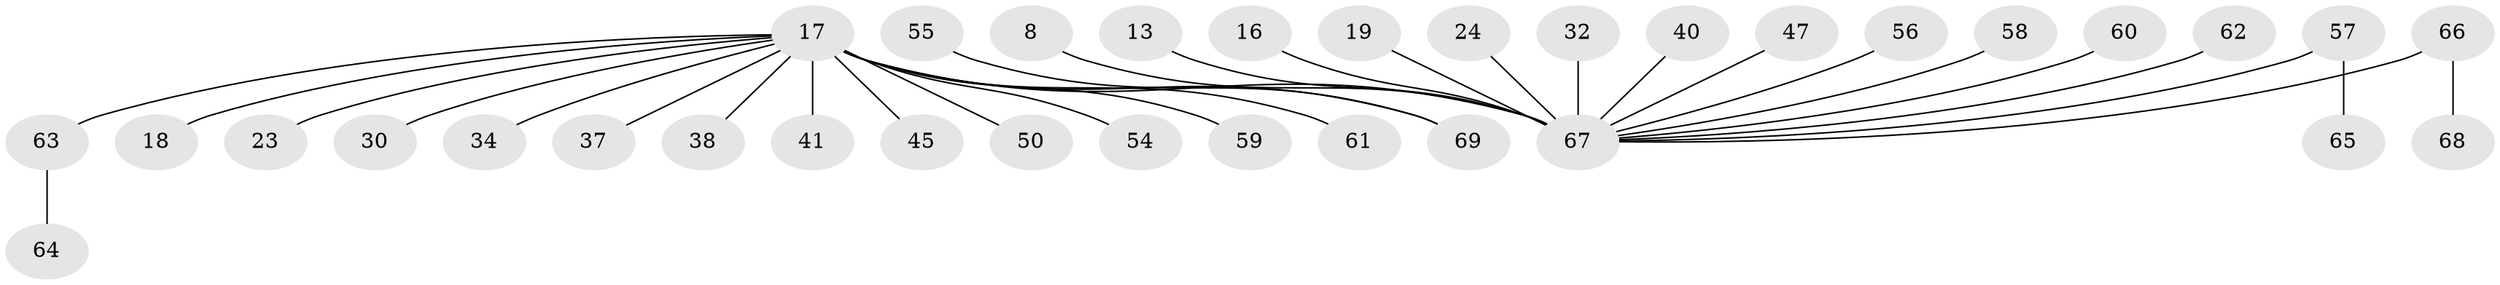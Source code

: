 // original degree distribution, {2: 0.21739130434782608, 18: 0.014492753623188406, 9: 0.014492753623188406, 3: 0.08695652173913043, 6: 0.028985507246376812, 1: 0.5942028985507246, 8: 0.014492753623188406, 4: 0.028985507246376812}
// Generated by graph-tools (version 1.1) at 2025/48/03/09/25 04:48:09]
// undirected, 34 vertices, 33 edges
graph export_dot {
graph [start="1"]
  node [color=gray90,style=filled];
  8;
  13;
  16;
  17 [super="+3+6"];
  18;
  19;
  23;
  24;
  30;
  32;
  34;
  37;
  38;
  40 [super="+28"];
  41;
  45;
  47;
  50;
  54 [super="+26+49"];
  55;
  56;
  57 [super="+36+42"];
  58;
  59;
  60 [super="+48"];
  61;
  62 [super="+53"];
  63;
  64;
  65;
  66 [super="+46"];
  67 [super="+10+12+44+2"];
  68;
  69 [super="+43"];
  8 -- 67;
  13 -- 67;
  16 -- 67;
  17 -- 30;
  17 -- 37;
  17 -- 45;
  17 -- 50;
  17 -- 59;
  17 -- 34;
  17 -- 41;
  17 -- 18;
  17 -- 23;
  17 -- 63;
  17 -- 38;
  17 -- 61;
  17 -- 67 [weight=4];
  17 -- 54;
  17 -- 69;
  19 -- 67;
  24 -- 67;
  32 -- 67;
  40 -- 67;
  47 -- 67;
  55 -- 69;
  56 -- 67;
  57 -- 65;
  57 -- 67;
  58 -- 67;
  60 -- 67;
  62 -- 67;
  63 -- 64;
  66 -- 68;
  66 -- 67;
}
